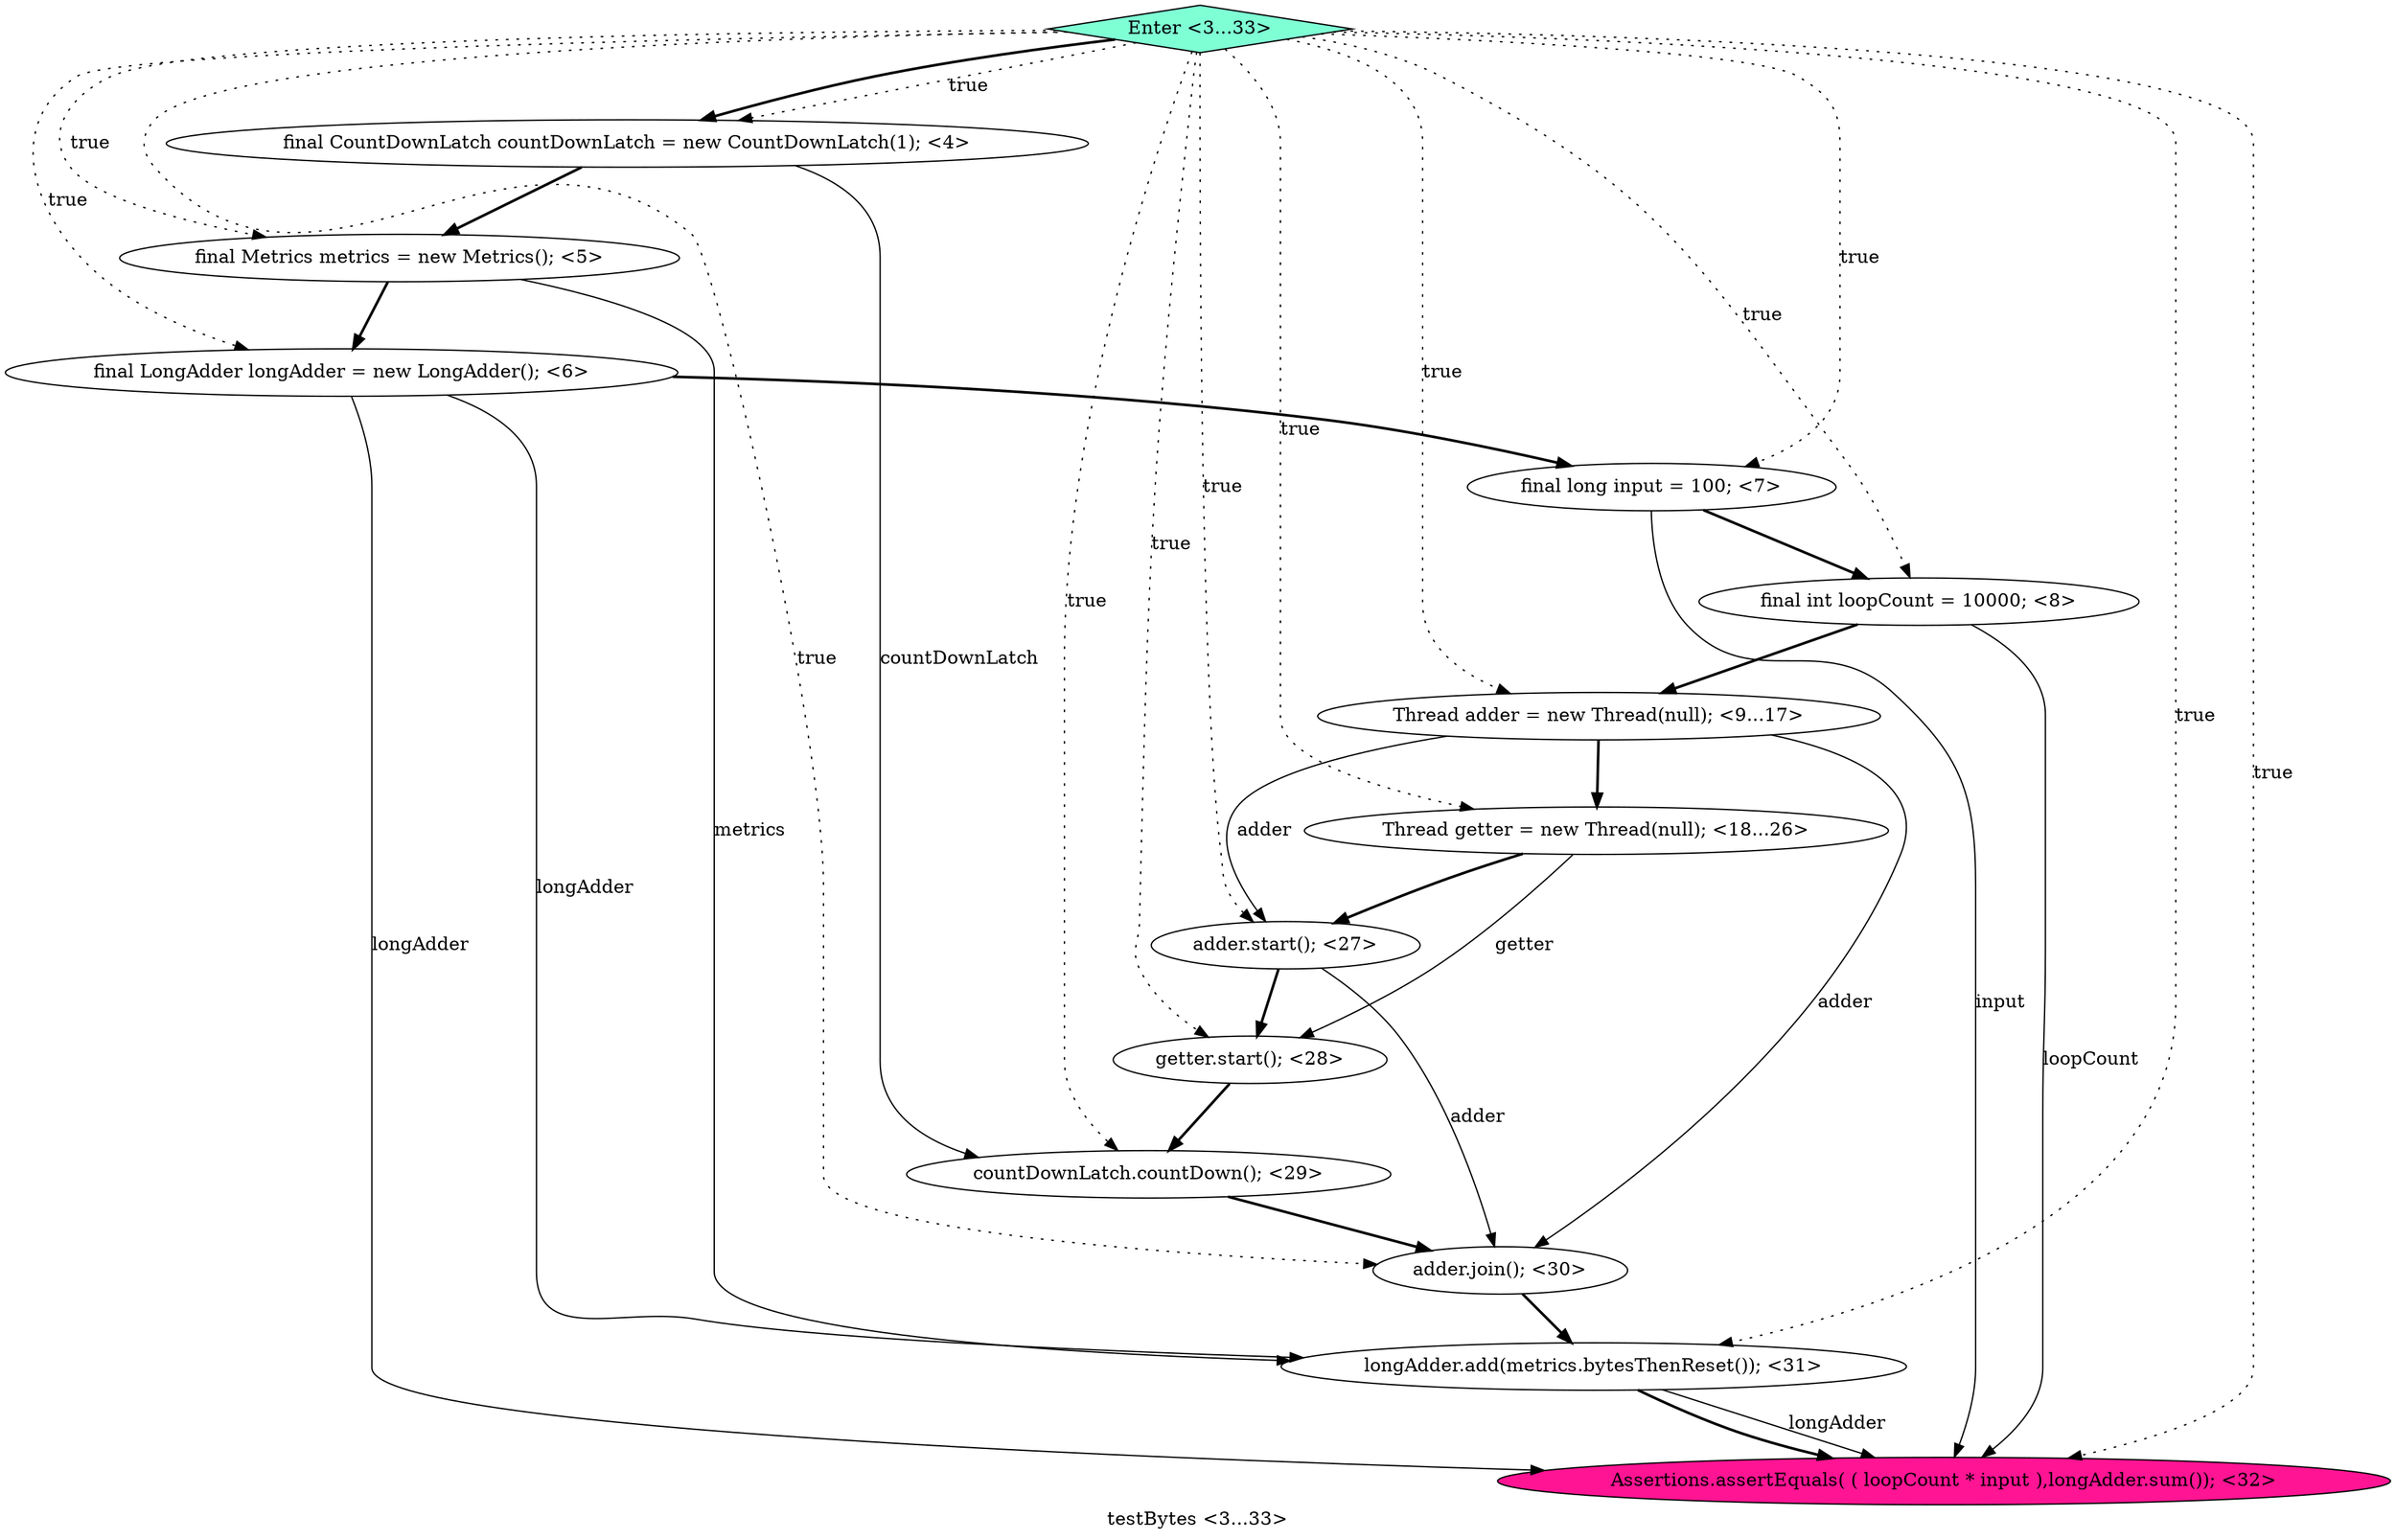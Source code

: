 digraph PDG {
label = "testBytes <3...33>";
0.3 [style = filled, label = "final long input = 100; <7>", fillcolor = white, shape = ellipse];
0.8 [style = filled, label = "getter.start(); <28>", fillcolor = white, shape = ellipse];
0.10 [style = filled, label = "adder.join(); <30>", fillcolor = white, shape = ellipse];
0.2 [style = filled, label = "final LongAdder longAdder = new LongAdder(); <6>", fillcolor = white, shape = ellipse];
0.1 [style = filled, label = "final Metrics metrics = new Metrics(); <5>", fillcolor = white, shape = ellipse];
0.11 [style = filled, label = "longAdder.add(metrics.bytesThenReset()); <31>", fillcolor = white, shape = ellipse];
0.12 [style = filled, label = "Assertions.assertEquals( ( loopCount * input ),longAdder.sum()); <32>", fillcolor = deeppink, shape = ellipse];
0.7 [style = filled, label = "adder.start(); <27>", fillcolor = white, shape = ellipse];
0.0 [style = filled, label = "final CountDownLatch countDownLatch = new CountDownLatch(1); <4>", fillcolor = white, shape = ellipse];
0.4 [style = filled, label = "final int loopCount = 10000; <8>", fillcolor = white, shape = ellipse];
0.9 [style = filled, label = "countDownLatch.countDown(); <29>", fillcolor = white, shape = ellipse];
0.5 [style = filled, label = "Thread adder = new Thread(null); <9...17>", fillcolor = white, shape = ellipse];
0.6 [style = filled, label = "Thread getter = new Thread(null); <18...26>", fillcolor = white, shape = ellipse];
0.13 [style = filled, label = "Enter <3...33>", fillcolor = aquamarine, shape = diamond];
0.0 -> 0.1 [style = bold, label=""];
0.0 -> 0.9 [style = solid, label="countDownLatch"];
0.1 -> 0.2 [style = bold, label=""];
0.1 -> 0.11 [style = solid, label="metrics"];
0.2 -> 0.3 [style = bold, label=""];
0.2 -> 0.11 [style = solid, label="longAdder"];
0.2 -> 0.12 [style = solid, label="longAdder"];
0.3 -> 0.4 [style = bold, label=""];
0.3 -> 0.12 [style = solid, label="input"];
0.4 -> 0.5 [style = bold, label=""];
0.4 -> 0.12 [style = solid, label="loopCount"];
0.5 -> 0.6 [style = bold, label=""];
0.5 -> 0.7 [style = solid, label="adder"];
0.5 -> 0.10 [style = solid, label="adder"];
0.6 -> 0.7 [style = bold, label=""];
0.6 -> 0.8 [style = solid, label="getter"];
0.7 -> 0.8 [style = bold, label=""];
0.7 -> 0.10 [style = solid, label="adder"];
0.8 -> 0.9 [style = bold, label=""];
0.9 -> 0.10 [style = bold, label=""];
0.10 -> 0.11 [style = bold, label=""];
0.11 -> 0.12 [style = solid, label="longAdder"];
0.11 -> 0.12 [style = bold, label=""];
0.13 -> 0.0 [style = dotted, label="true"];
0.13 -> 0.0 [style = bold, label=""];
0.13 -> 0.1 [style = dotted, label="true"];
0.13 -> 0.2 [style = dotted, label="true"];
0.13 -> 0.3 [style = dotted, label="true"];
0.13 -> 0.4 [style = dotted, label="true"];
0.13 -> 0.5 [style = dotted, label="true"];
0.13 -> 0.6 [style = dotted, label="true"];
0.13 -> 0.7 [style = dotted, label="true"];
0.13 -> 0.8 [style = dotted, label="true"];
0.13 -> 0.9 [style = dotted, label="true"];
0.13 -> 0.10 [style = dotted, label="true"];
0.13 -> 0.11 [style = dotted, label="true"];
0.13 -> 0.12 [style = dotted, label="true"];
}
